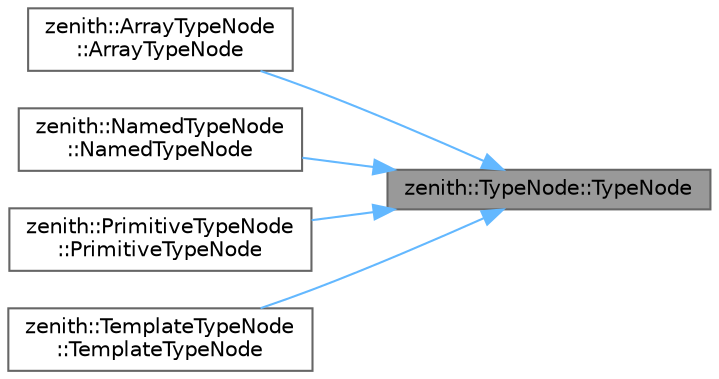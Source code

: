 digraph "zenith::TypeNode::TypeNode"
{
 // LATEX_PDF_SIZE
  bgcolor="transparent";
  edge [fontname=Helvetica,fontsize=10,labelfontname=Helvetica,labelfontsize=10];
  node [fontname=Helvetica,fontsize=10,shape=box,height=0.2,width=0.4];
  rankdir="RL";
  Node1 [id="Node000001",label="zenith::TypeNode::TypeNode",height=0.2,width=0.4,color="gray40", fillcolor="grey60", style="filled", fontcolor="black",tooltip=" "];
  Node1 -> Node2 [id="edge1_Node000001_Node000002",dir="back",color="steelblue1",style="solid",tooltip=" "];
  Node2 [id="Node000002",label="zenith::ArrayTypeNode\l::ArrayTypeNode",height=0.2,width=0.4,color="grey40", fillcolor="white", style="filled",URL="$structzenith_1_1_array_type_node.html#a284167d0a0bb7bf2594a13a28b776202",tooltip=" "];
  Node1 -> Node3 [id="edge2_Node000001_Node000003",dir="back",color="steelblue1",style="solid",tooltip=" "];
  Node3 [id="Node000003",label="zenith::NamedTypeNode\l::NamedTypeNode",height=0.2,width=0.4,color="grey40", fillcolor="white", style="filled",URL="$structzenith_1_1_named_type_node.html#a03b8afa32207caacd5738bf50dcedce8",tooltip=" "];
  Node1 -> Node4 [id="edge3_Node000001_Node000004",dir="back",color="steelblue1",style="solid",tooltip=" "];
  Node4 [id="Node000004",label="zenith::PrimitiveTypeNode\l::PrimitiveTypeNode",height=0.2,width=0.4,color="grey40", fillcolor="white", style="filled",URL="$structzenith_1_1_primitive_type_node.html#a9e27b631d0008877d0be22687287b06e",tooltip=" "];
  Node1 -> Node5 [id="edge4_Node000001_Node000005",dir="back",color="steelblue1",style="solid",tooltip=" "];
  Node5 [id="Node000005",label="zenith::TemplateTypeNode\l::TemplateTypeNode",height=0.2,width=0.4,color="grey40", fillcolor="white", style="filled",URL="$structzenith_1_1_template_type_node.html#ac31a9d8a238a3b42a3cb6a3a220da47b",tooltip=" "];
}
